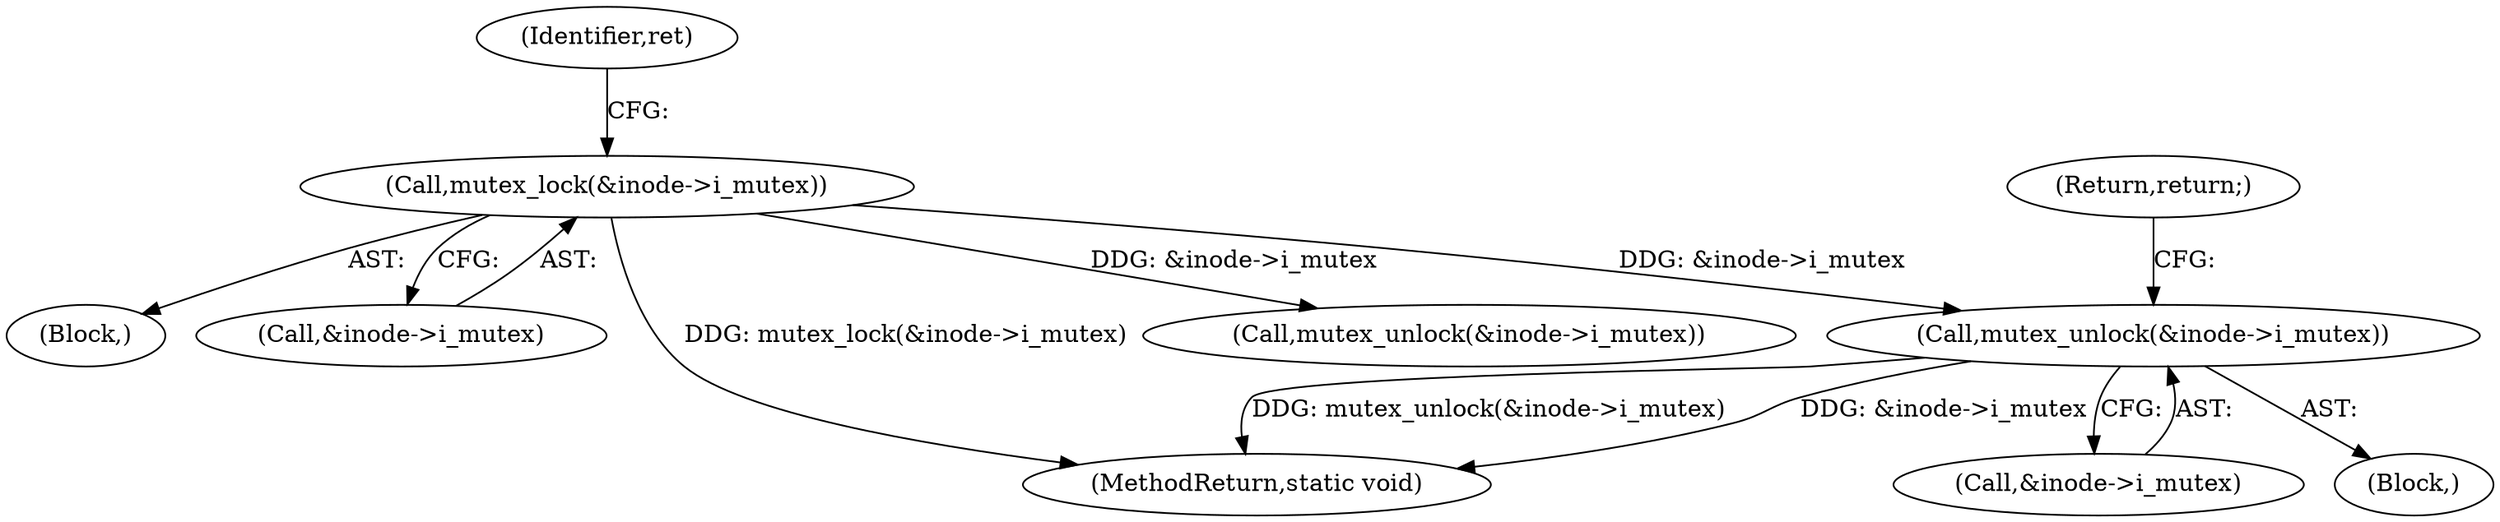 digraph "0_linux_744692dc059845b2a3022119871846e74d4f6e11_5@API" {
"1000137" [label="(Call,mutex_unlock(&inode->i_mutex))"];
"1000123" [label="(Call,mutex_lock(&inode->i_mutex))"];
"1000102" [label="(Block,)"];
"1000124" [label="(Call,&inode->i_mutex)"];
"1000174" [label="(MethodReturn,static void)"];
"1000137" [label="(Call,mutex_unlock(&inode->i_mutex))"];
"1000123" [label="(Call,mutex_lock(&inode->i_mutex))"];
"1000142" [label="(Return,return;)"];
"1000167" [label="(Call,mutex_unlock(&inode->i_mutex))"];
"1000129" [label="(Identifier,ret)"];
"1000138" [label="(Call,&inode->i_mutex)"];
"1000136" [label="(Block,)"];
"1000137" -> "1000136"  [label="AST: "];
"1000137" -> "1000138"  [label="CFG: "];
"1000138" -> "1000137"  [label="AST: "];
"1000142" -> "1000137"  [label="CFG: "];
"1000137" -> "1000174"  [label="DDG: &inode->i_mutex"];
"1000137" -> "1000174"  [label="DDG: mutex_unlock(&inode->i_mutex)"];
"1000123" -> "1000137"  [label="DDG: &inode->i_mutex"];
"1000123" -> "1000102"  [label="AST: "];
"1000123" -> "1000124"  [label="CFG: "];
"1000124" -> "1000123"  [label="AST: "];
"1000129" -> "1000123"  [label="CFG: "];
"1000123" -> "1000174"  [label="DDG: mutex_lock(&inode->i_mutex)"];
"1000123" -> "1000167"  [label="DDG: &inode->i_mutex"];
}
